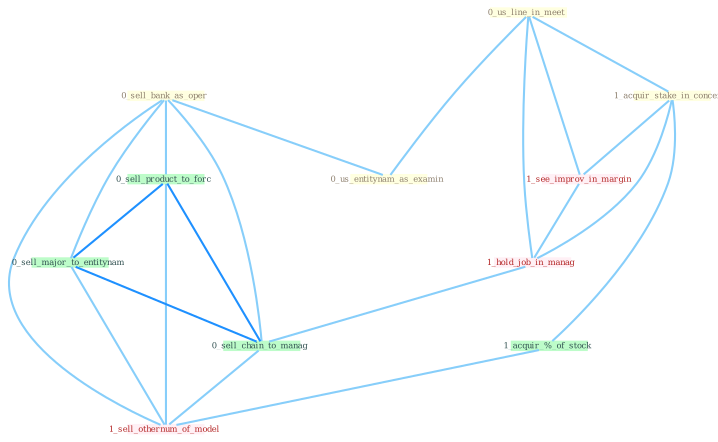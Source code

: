 Graph G{ 
    node
    [shape=polygon,style=filled,width=.5,height=.06,color="#BDFCC9",fixedsize=true,fontsize=4,
    fontcolor="#2f4f4f"];
    {node
    [color="#ffffe0", fontcolor="#8b7d6b"] "0_us_line_in_meet " "1_acquir_stake_in_concern " "0_sell_bank_as_oper " "0_us_entitynam_as_examin "}
{node [color="#fff0f5", fontcolor="#b22222"] "1_see_improv_in_margin " "1_hold_job_in_manag " "1_sell_othernum_of_model "}
edge [color="#B0E2FF"];

	"0_us_line_in_meet " -- "1_acquir_stake_in_concern " [w="1", color="#87cefa" ];
	"0_us_line_in_meet " -- "0_us_entitynam_as_examin " [w="1", color="#87cefa" ];
	"0_us_line_in_meet " -- "1_see_improv_in_margin " [w="1", color="#87cefa" ];
	"0_us_line_in_meet " -- "1_hold_job_in_manag " [w="1", color="#87cefa" ];
	"1_acquir_stake_in_concern " -- "1_see_improv_in_margin " [w="1", color="#87cefa" ];
	"1_acquir_stake_in_concern " -- "1_acquir_%_of_stock " [w="1", color="#87cefa" ];
	"1_acquir_stake_in_concern " -- "1_hold_job_in_manag " [w="1", color="#87cefa" ];
	"0_sell_bank_as_oper " -- "0_us_entitynam_as_examin " [w="1", color="#87cefa" ];
	"0_sell_bank_as_oper " -- "0_sell_product_to_forc " [w="1", color="#87cefa" ];
	"0_sell_bank_as_oper " -- "0_sell_major_to_entitynam " [w="1", color="#87cefa" ];
	"0_sell_bank_as_oper " -- "0_sell_chain_to_manag " [w="1", color="#87cefa" ];
	"0_sell_bank_as_oper " -- "1_sell_othernum_of_model " [w="1", color="#87cefa" ];
	"1_see_improv_in_margin " -- "1_hold_job_in_manag " [w="1", color="#87cefa" ];
	"1_acquir_%_of_stock " -- "1_sell_othernum_of_model " [w="1", color="#87cefa" ];
	"1_hold_job_in_manag " -- "0_sell_chain_to_manag " [w="1", color="#87cefa" ];
	"0_sell_product_to_forc " -- "0_sell_major_to_entitynam " [w="2", color="#1e90ff" , len=0.8];
	"0_sell_product_to_forc " -- "0_sell_chain_to_manag " [w="2", color="#1e90ff" , len=0.8];
	"0_sell_product_to_forc " -- "1_sell_othernum_of_model " [w="1", color="#87cefa" ];
	"0_sell_major_to_entitynam " -- "0_sell_chain_to_manag " [w="2", color="#1e90ff" , len=0.8];
	"0_sell_major_to_entitynam " -- "1_sell_othernum_of_model " [w="1", color="#87cefa" ];
	"0_sell_chain_to_manag " -- "1_sell_othernum_of_model " [w="1", color="#87cefa" ];
}